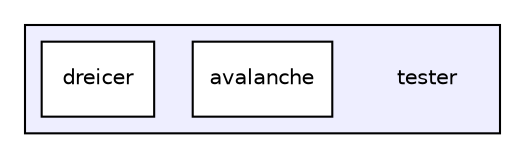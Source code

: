 digraph "/home/matyi/svn/runafluid/trunk/tester" {
  compound=true
  node [ fontsize="10", fontname="Helvetica"];
  edge [ labelfontsize="10", labelfontname="Helvetica"];
  subgraph clusterdir_efe9db04b786903ee8ad8e648b7fc20b {
    graph [ bgcolor="#eeeeff", pencolor="black", label="" URL="dir_efe9db04b786903ee8ad8e648b7fc20b.html"];
    dir_efe9db04b786903ee8ad8e648b7fc20b [shape=plaintext label="tester"];
    dir_02da39107303b7b97acd96ff83dbcd01 [shape=box label="avalanche" color="black" fillcolor="white" style="filled" URL="dir_02da39107303b7b97acd96ff83dbcd01.html"];
    dir_d4d73d0d7ea5d5b8477be724b66ca5cf [shape=box label="dreicer" color="black" fillcolor="white" style="filled" URL="dir_d4d73d0d7ea5d5b8477be724b66ca5cf.html"];
  }
}
